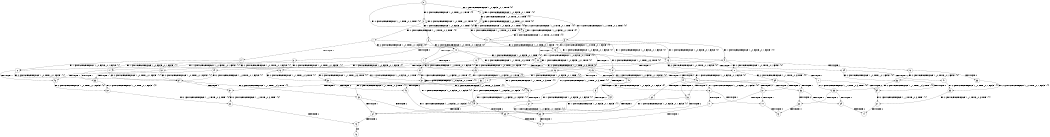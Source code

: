 digraph BCG {
size = "7, 10.5";
center = TRUE;
node [shape = circle];
0 [peripheries = 2];
0 -> 1 [label = "EX !1 !ATOMIC_EXCH_BRANCH (1, +0, FALSE, +0, 1, TRUE) !{0}"];
0 -> 2 [label = "EX !2 !ATOMIC_EXCH_BRANCH (1, +0, TRUE, +0, 1, TRUE) !{0}"];
0 -> 3 [label = "EX !0 !ATOMIC_EXCH_BRANCH (1, +1, TRUE, +0, 2, TRUE) !{0}"];
1 -> 4 [label = "EX !2 !ATOMIC_EXCH_BRANCH (1, +0, TRUE, +0, 1, TRUE) !{0}"];
1 -> 5 [label = "EX !0 !ATOMIC_EXCH_BRANCH (1, +1, TRUE, +0, 2, TRUE) !{0}"];
1 -> 1 [label = "EX !1 !ATOMIC_EXCH_BRANCH (1, +0, FALSE, +0, 1, TRUE) !{0}"];
2 -> 6 [label = "EX !1 !ATOMIC_EXCH_BRANCH (1, +0, FALSE, +0, 1, TRUE) !{0}"];
2 -> 7 [label = "EX !0 !ATOMIC_EXCH_BRANCH (1, +1, TRUE, +0, 2, TRUE) !{0}"];
2 -> 2 [label = "EX !2 !ATOMIC_EXCH_BRANCH (1, +0, TRUE, +0, 1, TRUE) !{0}"];
3 -> 8 [label = "TERMINATE !0"];
3 -> 9 [label = "EX !1 !ATOMIC_EXCH_BRANCH (1, +0, FALSE, +0, 1, FALSE) !{0}"];
3 -> 10 [label = "EX !2 !ATOMIC_EXCH_BRANCH (1, +0, TRUE, +0, 1, FALSE) !{0}"];
4 -> 11 [label = "EX !0 !ATOMIC_EXCH_BRANCH (1, +1, TRUE, +0, 2, TRUE) !{0}"];
4 -> 4 [label = "EX !2 !ATOMIC_EXCH_BRANCH (1, +0, TRUE, +0, 1, TRUE) !{0}"];
4 -> 6 [label = "EX !1 !ATOMIC_EXCH_BRANCH (1, +0, FALSE, +0, 1, TRUE) !{0}"];
5 -> 12 [label = "TERMINATE !0"];
5 -> 13 [label = "EX !2 !ATOMIC_EXCH_BRANCH (1, +0, TRUE, +0, 1, FALSE) !{0}"];
5 -> 9 [label = "EX !1 !ATOMIC_EXCH_BRANCH (1, +0, FALSE, +0, 1, FALSE) !{0}"];
6 -> 11 [label = "EX !0 !ATOMIC_EXCH_BRANCH (1, +1, TRUE, +0, 2, TRUE) !{0}"];
6 -> 4 [label = "EX !2 !ATOMIC_EXCH_BRANCH (1, +0, TRUE, +0, 1, TRUE) !{0}"];
6 -> 6 [label = "EX !1 !ATOMIC_EXCH_BRANCH (1, +0, FALSE, +0, 1, TRUE) !{0}"];
7 -> 14 [label = "TERMINATE !0"];
7 -> 15 [label = "EX !1 !ATOMIC_EXCH_BRANCH (1, +0, FALSE, +0, 1, FALSE) !{0}"];
7 -> 10 [label = "EX !2 !ATOMIC_EXCH_BRANCH (1, +0, TRUE, +0, 1, FALSE) !{0}"];
8 -> 16 [label = "EX !2 !ATOMIC_EXCH_BRANCH (1, +0, TRUE, +0, 1, FALSE) !{1}"];
8 -> 17 [label = "EX !1 !ATOMIC_EXCH_BRANCH (1, +0, FALSE, +0, 1, FALSE) !{1}"];
9 -> 18 [label = "TERMINATE !1"];
9 -> 19 [label = "TERMINATE !0"];
9 -> 20 [label = "EX !2 !ATOMIC_EXCH_BRANCH (1, +0, TRUE, +0, 1, FALSE) !{0}"];
10 -> 21 [label = "TERMINATE !0"];
10 -> 22 [label = "EX !1 !ATOMIC_EXCH_BRANCH (1, +0, FALSE, +0, 1, TRUE) !{0}"];
10 -> 23 [label = "EX !2 !ATOMIC_EXCH_BRANCH (1, +1, TRUE, +0, 3, TRUE) !{0}"];
11 -> 24 [label = "TERMINATE !0"];
11 -> 13 [label = "EX !2 !ATOMIC_EXCH_BRANCH (1, +0, TRUE, +0, 1, FALSE) !{0}"];
11 -> 15 [label = "EX !1 !ATOMIC_EXCH_BRANCH (1, +0, FALSE, +0, 1, FALSE) !{0}"];
12 -> 25 [label = "EX !2 !ATOMIC_EXCH_BRANCH (1, +0, TRUE, +0, 1, FALSE) !{1}"];
12 -> 17 [label = "EX !1 !ATOMIC_EXCH_BRANCH (1, +0, FALSE, +0, 1, FALSE) !{1}"];
13 -> 26 [label = "TERMINATE !0"];
13 -> 27 [label = "EX !2 !ATOMIC_EXCH_BRANCH (1, +1, TRUE, +0, 3, TRUE) !{0}"];
13 -> 22 [label = "EX !1 !ATOMIC_EXCH_BRANCH (1, +0, FALSE, +0, 1, TRUE) !{0}"];
14 -> 28 [label = "EX !1 !ATOMIC_EXCH_BRANCH (1, +0, FALSE, +0, 1, FALSE) !{1}"];
14 -> 16 [label = "EX !2 !ATOMIC_EXCH_BRANCH (1, +0, TRUE, +0, 1, FALSE) !{1}"];
15 -> 29 [label = "TERMINATE !1"];
15 -> 30 [label = "TERMINATE !0"];
15 -> 20 [label = "EX !2 !ATOMIC_EXCH_BRANCH (1, +0, TRUE, +0, 1, FALSE) !{0}"];
16 -> 31 [label = "EX !1 !ATOMIC_EXCH_BRANCH (1, +0, FALSE, +0, 1, TRUE) !{1}"];
16 -> 32 [label = "EX !2 !ATOMIC_EXCH_BRANCH (1, +1, TRUE, +0, 3, TRUE) !{1}"];
17 -> 33 [label = "TERMINATE !1"];
17 -> 34 [label = "EX !2 !ATOMIC_EXCH_BRANCH (1, +0, TRUE, +0, 1, FALSE) !{1}"];
18 -> 35 [label = "TERMINATE !0"];
18 -> 36 [label = "EX !2 !ATOMIC_EXCH_BRANCH (1, +0, TRUE, +0, 1, FALSE) !{0}"];
19 -> 33 [label = "TERMINATE !1"];
19 -> 34 [label = "EX !2 !ATOMIC_EXCH_BRANCH (1, +0, TRUE, +0, 1, FALSE) !{1}"];
20 -> 37 [label = "TERMINATE !1"];
20 -> 38 [label = "TERMINATE !0"];
20 -> 39 [label = "EX !2 !ATOMIC_EXCH_BRANCH (1, +1, TRUE, +0, 3, TRUE) !{0}"];
21 -> 31 [label = "EX !1 !ATOMIC_EXCH_BRANCH (1, +0, FALSE, +0, 1, TRUE) !{1}"];
21 -> 32 [label = "EX !2 !ATOMIC_EXCH_BRANCH (1, +1, TRUE, +0, 3, TRUE) !{1}"];
22 -> 26 [label = "TERMINATE !0"];
22 -> 27 [label = "EX !2 !ATOMIC_EXCH_BRANCH (1, +1, TRUE, +0, 3, TRUE) !{0}"];
22 -> 22 [label = "EX !1 !ATOMIC_EXCH_BRANCH (1, +0, FALSE, +0, 1, TRUE) !{0}"];
23 -> 40 [label = "TERMINATE !2"];
23 -> 41 [label = "TERMINATE !0"];
23 -> 42 [label = "EX !1 !ATOMIC_EXCH_BRANCH (1, +0, FALSE, +0, 1, FALSE) !{0}"];
24 -> 25 [label = "EX !2 !ATOMIC_EXCH_BRANCH (1, +0, TRUE, +0, 1, FALSE) !{1}"];
24 -> 28 [label = "EX !1 !ATOMIC_EXCH_BRANCH (1, +0, FALSE, +0, 1, FALSE) !{1}"];
25 -> 43 [label = "EX !2 !ATOMIC_EXCH_BRANCH (1, +1, TRUE, +0, 3, TRUE) !{1}"];
25 -> 31 [label = "EX !1 !ATOMIC_EXCH_BRANCH (1, +0, FALSE, +0, 1, TRUE) !{1}"];
26 -> 43 [label = "EX !2 !ATOMIC_EXCH_BRANCH (1, +1, TRUE, +0, 3, TRUE) !{1}"];
26 -> 31 [label = "EX !1 !ATOMIC_EXCH_BRANCH (1, +0, FALSE, +0, 1, TRUE) !{1}"];
27 -> 44 [label = "TERMINATE !2"];
27 -> 45 [label = "TERMINATE !0"];
27 -> 42 [label = "EX !1 !ATOMIC_EXCH_BRANCH (1, +0, FALSE, +0, 1, FALSE) !{0}"];
28 -> 46 [label = "TERMINATE !1"];
28 -> 34 [label = "EX !2 !ATOMIC_EXCH_BRANCH (1, +0, TRUE, +0, 1, FALSE) !{1}"];
29 -> 47 [label = "TERMINATE !0"];
29 -> 36 [label = "EX !2 !ATOMIC_EXCH_BRANCH (1, +0, TRUE, +0, 1, FALSE) !{0}"];
30 -> 46 [label = "TERMINATE !1"];
30 -> 34 [label = "EX !2 !ATOMIC_EXCH_BRANCH (1, +0, TRUE, +0, 1, FALSE) !{1}"];
31 -> 43 [label = "EX !2 !ATOMIC_EXCH_BRANCH (1, +1, TRUE, +0, 3, TRUE) !{1}"];
31 -> 31 [label = "EX !1 !ATOMIC_EXCH_BRANCH (1, +0, FALSE, +0, 1, TRUE) !{1}"];
32 -> 48 [label = "TERMINATE !2"];
32 -> 49 [label = "EX !1 !ATOMIC_EXCH_BRANCH (1, +0, FALSE, +0, 1, FALSE) !{1}"];
33 -> 50 [label = "EX !2 !ATOMIC_EXCH_BRANCH (1, +0, TRUE, +0, 1, FALSE) !{2}"];
34 -> 51 [label = "TERMINATE !1"];
34 -> 52 [label = "EX !2 !ATOMIC_EXCH_BRANCH (1, +1, TRUE, +0, 3, TRUE) !{1}"];
35 -> 53 [label = "EX !2 !ATOMIC_EXCH_BRANCH (1, +0, TRUE, +0, 1, FALSE) !{1}"];
36 -> 54 [label = "TERMINATE !0"];
36 -> 55 [label = "EX !2 !ATOMIC_EXCH_BRANCH (1, +1, TRUE, +0, 3, TRUE) !{0}"];
37 -> 54 [label = "TERMINATE !0"];
37 -> 55 [label = "EX !2 !ATOMIC_EXCH_BRANCH (1, +1, TRUE, +0, 3, TRUE) !{0}"];
38 -> 51 [label = "TERMINATE !1"];
38 -> 52 [label = "EX !2 !ATOMIC_EXCH_BRANCH (1, +1, TRUE, +0, 3, TRUE) !{1}"];
39 -> 56 [label = "TERMINATE !1"];
39 -> 57 [label = "TERMINATE !2"];
39 -> 58 [label = "TERMINATE !0"];
40 -> 59 [label = "TERMINATE !0"];
40 -> 60 [label = "EX !1 !ATOMIC_EXCH_BRANCH (1, +0, FALSE, +0, 1, FALSE) !{0}"];
41 -> 48 [label = "TERMINATE !2"];
41 -> 49 [label = "EX !1 !ATOMIC_EXCH_BRANCH (1, +0, FALSE, +0, 1, FALSE) !{1}"];
42 -> 56 [label = "TERMINATE !1"];
42 -> 57 [label = "TERMINATE !2"];
42 -> 58 [label = "TERMINATE !0"];
43 -> 61 [label = "TERMINATE !2"];
43 -> 49 [label = "EX !1 !ATOMIC_EXCH_BRANCH (1, +0, FALSE, +0, 1, FALSE) !{1}"];
44 -> 62 [label = "TERMINATE !0"];
44 -> 60 [label = "EX !1 !ATOMIC_EXCH_BRANCH (1, +0, FALSE, +0, 1, FALSE) !{0}"];
45 -> 61 [label = "TERMINATE !2"];
45 -> 49 [label = "EX !1 !ATOMIC_EXCH_BRANCH (1, +0, FALSE, +0, 1, FALSE) !{1}"];
46 -> 50 [label = "EX !2 !ATOMIC_EXCH_BRANCH (1, +0, TRUE, +0, 1, FALSE) !{2}"];
47 -> 53 [label = "EX !2 !ATOMIC_EXCH_BRANCH (1, +0, TRUE, +0, 1, FALSE) !{1}"];
48 -> 63 [label = "EX !1 !ATOMIC_EXCH_BRANCH (1, +0, FALSE, +0, 1, FALSE) !{1}"];
49 -> 64 [label = "TERMINATE !1"];
49 -> 65 [label = "TERMINATE !2"];
50 -> 66 [label = "EX !2 !ATOMIC_EXCH_BRANCH (1, +1, TRUE, +0, 3, TRUE) !{2}"];
51 -> 66 [label = "EX !2 !ATOMIC_EXCH_BRANCH (1, +1, TRUE, +0, 3, TRUE) !{2}"];
52 -> 64 [label = "TERMINATE !1"];
52 -> 65 [label = "TERMINATE !2"];
53 -> 67 [label = "EX !2 !ATOMIC_EXCH_BRANCH (1, +1, TRUE, +0, 3, TRUE) !{1}"];
54 -> 67 [label = "EX !2 !ATOMIC_EXCH_BRANCH (1, +1, TRUE, +0, 3, TRUE) !{1}"];
55 -> 68 [label = "TERMINATE !2"];
55 -> 69 [label = "TERMINATE !0"];
56 -> 68 [label = "TERMINATE !2"];
56 -> 69 [label = "TERMINATE !0"];
57 -> 70 [label = "TERMINATE !1"];
57 -> 71 [label = "TERMINATE !0"];
58 -> 64 [label = "TERMINATE !1"];
58 -> 65 [label = "TERMINATE !2"];
59 -> 63 [label = "EX !1 !ATOMIC_EXCH_BRANCH (1, +0, FALSE, +0, 1, FALSE) !{1}"];
60 -> 70 [label = "TERMINATE !1"];
60 -> 71 [label = "TERMINATE !0"];
61 -> 63 [label = "EX !1 !ATOMIC_EXCH_BRANCH (1, +0, FALSE, +0, 1, FALSE) !{1}"];
62 -> 63 [label = "EX !1 !ATOMIC_EXCH_BRANCH (1, +0, FALSE, +0, 1, FALSE) !{1}"];
63 -> 72 [label = "TERMINATE !1"];
64 -> 73 [label = "TERMINATE !2"];
65 -> 72 [label = "TERMINATE !1"];
66 -> 73 [label = "TERMINATE !2"];
67 -> 74 [label = "TERMINATE !2"];
68 -> 75 [label = "TERMINATE !0"];
69 -> 74 [label = "TERMINATE !2"];
70 -> 75 [label = "TERMINATE !0"];
71 -> 72 [label = "TERMINATE !1"];
73 -> 76 [label = "exit"];
}
